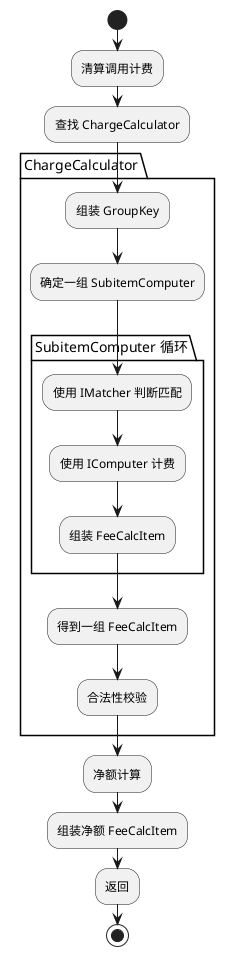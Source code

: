 @startuml
start
:清算调用计费;
:查找 ChargeCalculator;
package ChargeCalculator {
	:组装 GroupKey;
	:确定一组 SubitemComputer;
	package SubitemComputer 循环 {
		:使用 IMatcher 判断匹配;
		:使用 IComputer 计费;
		:组装 FeeCalcItem;
	}
	:得到一组 FeeCalcItem;
	:合法性校验;
}
:净额计算;
:组装净额 FeeCalcItem;
:返回;
stop
@enduml